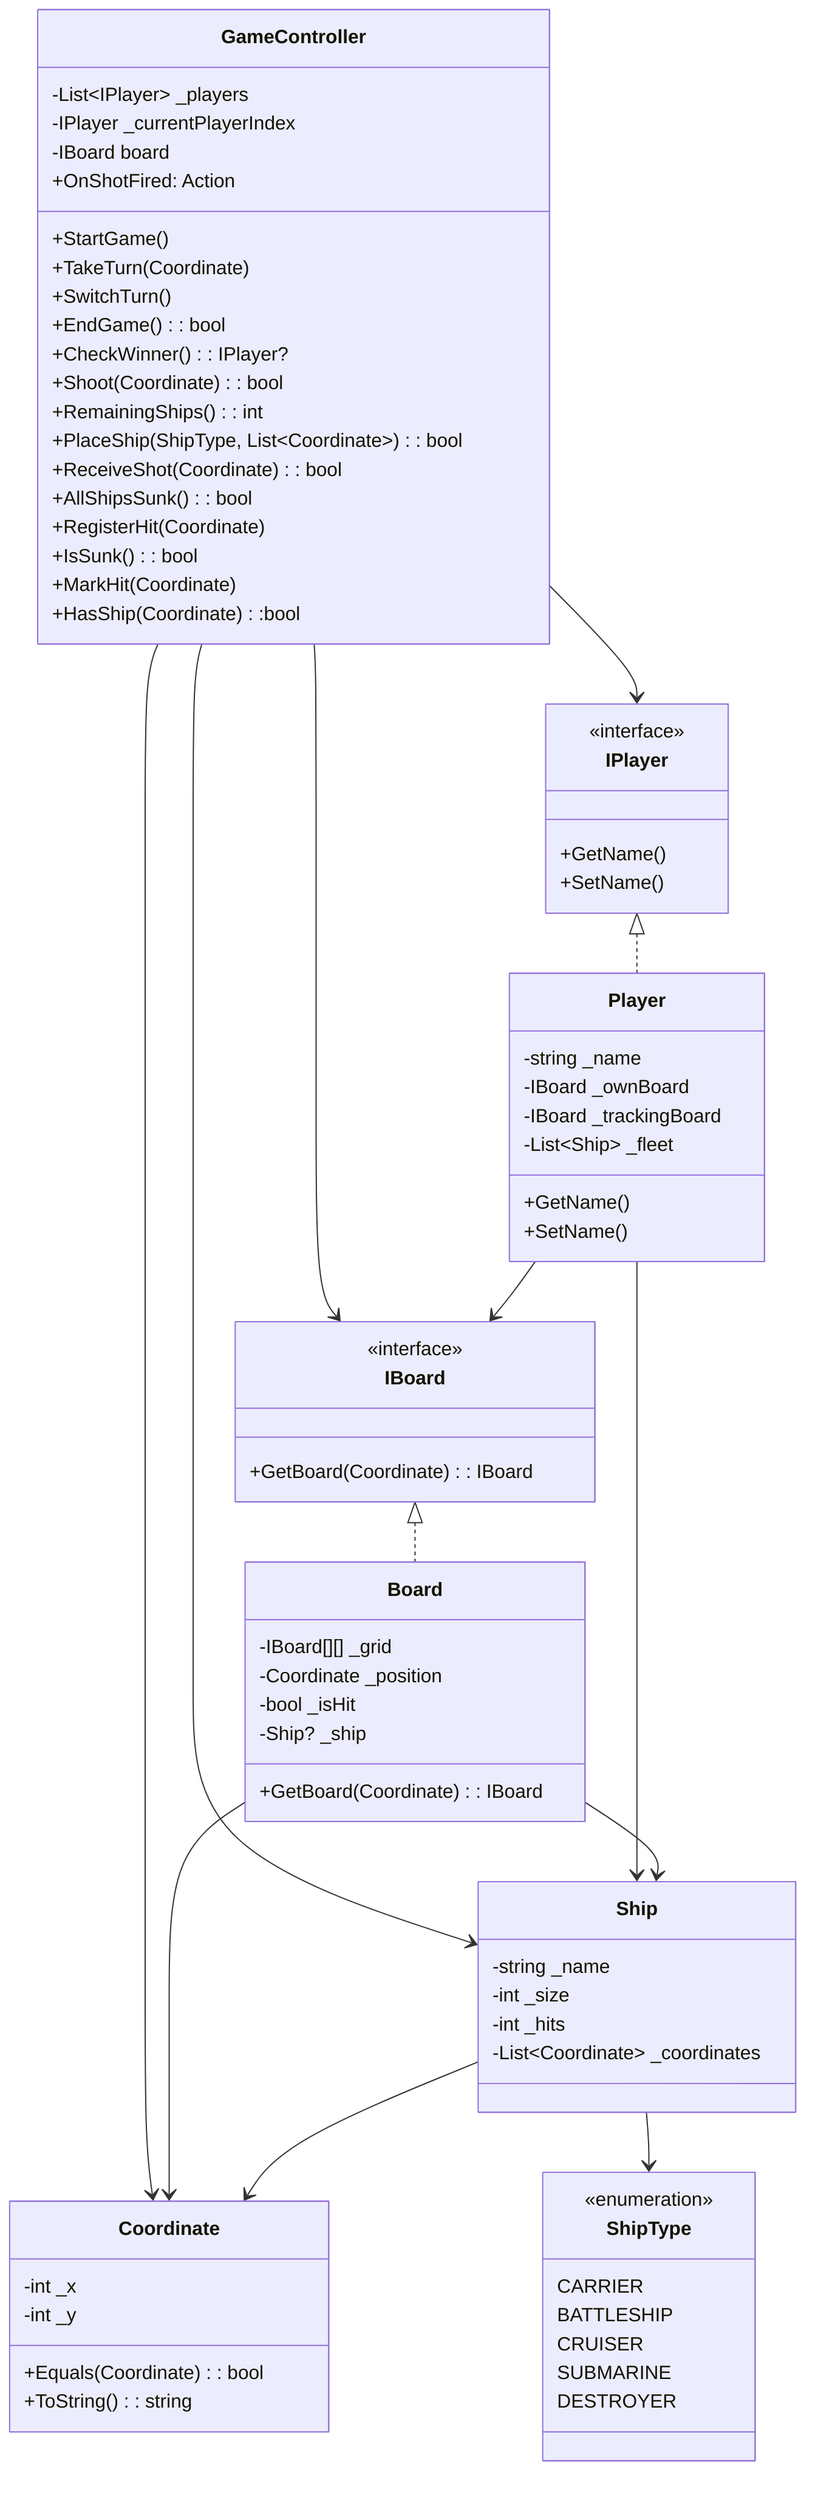 classDiagram
  %% ==== Core Classes ====
  class GameController {
    -List~IPlayer~ _players
    -IPlayer _currentPlayerIndex
    -IBoard board
    +StartGame()
    +TakeTurn(Coordinate)
    +SwitchTurn()
    +EndGame(): bool
    +CheckWinner(): IPlayer?
    +OnShotFired: Action<IPlayer, Coordinate, bool>
    +Shoot(Coordinate): bool
    +RemainingShips(): int
    +PlaceShip(ShipType, List~Coordinate~ ): bool
    +ReceiveShot(Coordinate): bool
    +AllShipsSunk(): bool
    +RegisterHit(Coordinate)
    +IsSunk(): bool
    +MarkHit(Coordinate)
    +HasShip(Coordinate):bool
  }

  class Ship {
    -string _name
    -int _size
    -int _hits
    -List~Coordinate~ _coordinates
  }

  class Coordinate {
    -int _x
    -int _y
    +Equals(Coordinate): bool
    +ToString(): string
  }

  %% ==== Interfaces ====
  class IPlayer {
    <<interface>>
    +GetName()
    +SetName()
  }

  class IBoard {
    <<interface>>
    +GetBoard(Coordinate): IBoard
  }

  %% ==== Implementations ====
  class Player {
    -string _name
    -IBoard _ownBoard
    -IBoard _trackingBoard
    -List~Ship~ _fleet
    +GetName()
    +SetName()
  }

  class Board {
    -IBoard[][] _grid
    -Coordinate _position
    -bool _isHit
    -Ship? _ship
    +GetBoard(Coordinate): IBoard

  }

  class ShipType {
    CARRIER
    BATTLESHIP
    CRUISER
    SUBMARINE
    DESTROYER
    <<enumeration>>
  }

  %% ==== Relationships ====
  GameController --> IPlayer
  GameController --> IBoard
  GameController --> Ship
  GameController --> Coordinate
  IPlayer <|.. Player
  IBoard <|.. Board
  Player --> Ship
  Board --> Coordinate
  Ship --> Coordinate
  Ship --> ShipType
  Player --> IBoard
  Board --> Ship